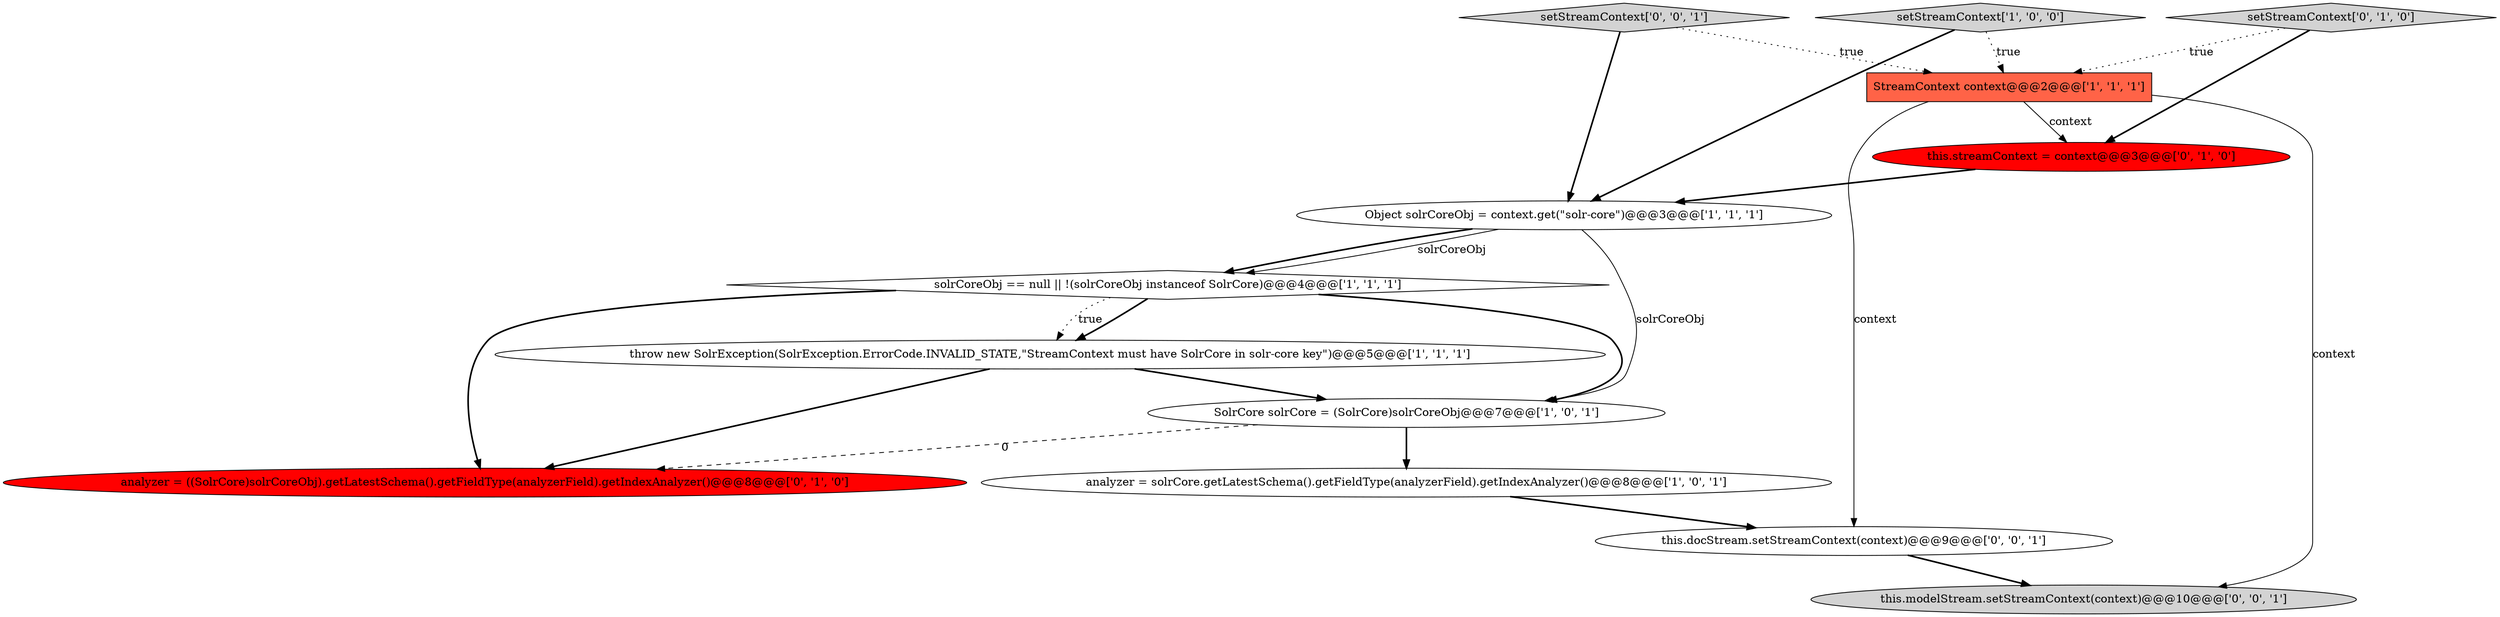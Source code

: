 digraph {
3 [style = filled, label = "solrCoreObj == null || !(solrCoreObj instanceof SolrCore)@@@4@@@['1', '1', '1']", fillcolor = white, shape = diamond image = "AAA0AAABBB1BBB"];
10 [style = filled, label = "this.docStream.setStreamContext(context)@@@9@@@['0', '0', '1']", fillcolor = white, shape = ellipse image = "AAA0AAABBB3BBB"];
8 [style = filled, label = "this.streamContext = context@@@3@@@['0', '1', '0']", fillcolor = red, shape = ellipse image = "AAA1AAABBB2BBB"];
12 [style = filled, label = "setStreamContext['0', '0', '1']", fillcolor = lightgray, shape = diamond image = "AAA0AAABBB3BBB"];
1 [style = filled, label = "setStreamContext['1', '0', '0']", fillcolor = lightgray, shape = diamond image = "AAA0AAABBB1BBB"];
0 [style = filled, label = "Object solrCoreObj = context.get(\"solr-core\")@@@3@@@['1', '1', '1']", fillcolor = white, shape = ellipse image = "AAA0AAABBB1BBB"];
11 [style = filled, label = "this.modelStream.setStreamContext(context)@@@10@@@['0', '0', '1']", fillcolor = lightgray, shape = ellipse image = "AAA0AAABBB3BBB"];
6 [style = filled, label = "analyzer = solrCore.getLatestSchema().getFieldType(analyzerField).getIndexAnalyzer()@@@8@@@['1', '0', '1']", fillcolor = white, shape = ellipse image = "AAA0AAABBB1BBB"];
4 [style = filled, label = "throw new SolrException(SolrException.ErrorCode.INVALID_STATE,\"StreamContext must have SolrCore in solr-core key\")@@@5@@@['1', '1', '1']", fillcolor = white, shape = ellipse image = "AAA0AAABBB1BBB"];
5 [style = filled, label = "SolrCore solrCore = (SolrCore)solrCoreObj@@@7@@@['1', '0', '1']", fillcolor = white, shape = ellipse image = "AAA0AAABBB1BBB"];
7 [style = filled, label = "setStreamContext['0', '1', '0']", fillcolor = lightgray, shape = diamond image = "AAA0AAABBB2BBB"];
9 [style = filled, label = "analyzer = ((SolrCore)solrCoreObj).getLatestSchema().getFieldType(analyzerField).getIndexAnalyzer()@@@8@@@['0', '1', '0']", fillcolor = red, shape = ellipse image = "AAA1AAABBB2BBB"];
2 [style = filled, label = "StreamContext context@@@2@@@['1', '1', '1']", fillcolor = tomato, shape = box image = "AAA0AAABBB1BBB"];
0->3 [style = bold, label=""];
2->8 [style = solid, label="context"];
4->9 [style = bold, label=""];
7->2 [style = dotted, label="true"];
0->5 [style = solid, label="solrCoreObj"];
0->3 [style = solid, label="solrCoreObj"];
12->2 [style = dotted, label="true"];
3->4 [style = dotted, label="true"];
5->9 [style = dashed, label="0"];
1->0 [style = bold, label=""];
2->11 [style = solid, label="context"];
7->8 [style = bold, label=""];
12->0 [style = bold, label=""];
3->4 [style = bold, label=""];
8->0 [style = bold, label=""];
3->9 [style = bold, label=""];
3->5 [style = bold, label=""];
5->6 [style = bold, label=""];
6->10 [style = bold, label=""];
1->2 [style = dotted, label="true"];
2->10 [style = solid, label="context"];
4->5 [style = bold, label=""];
10->11 [style = bold, label=""];
}
